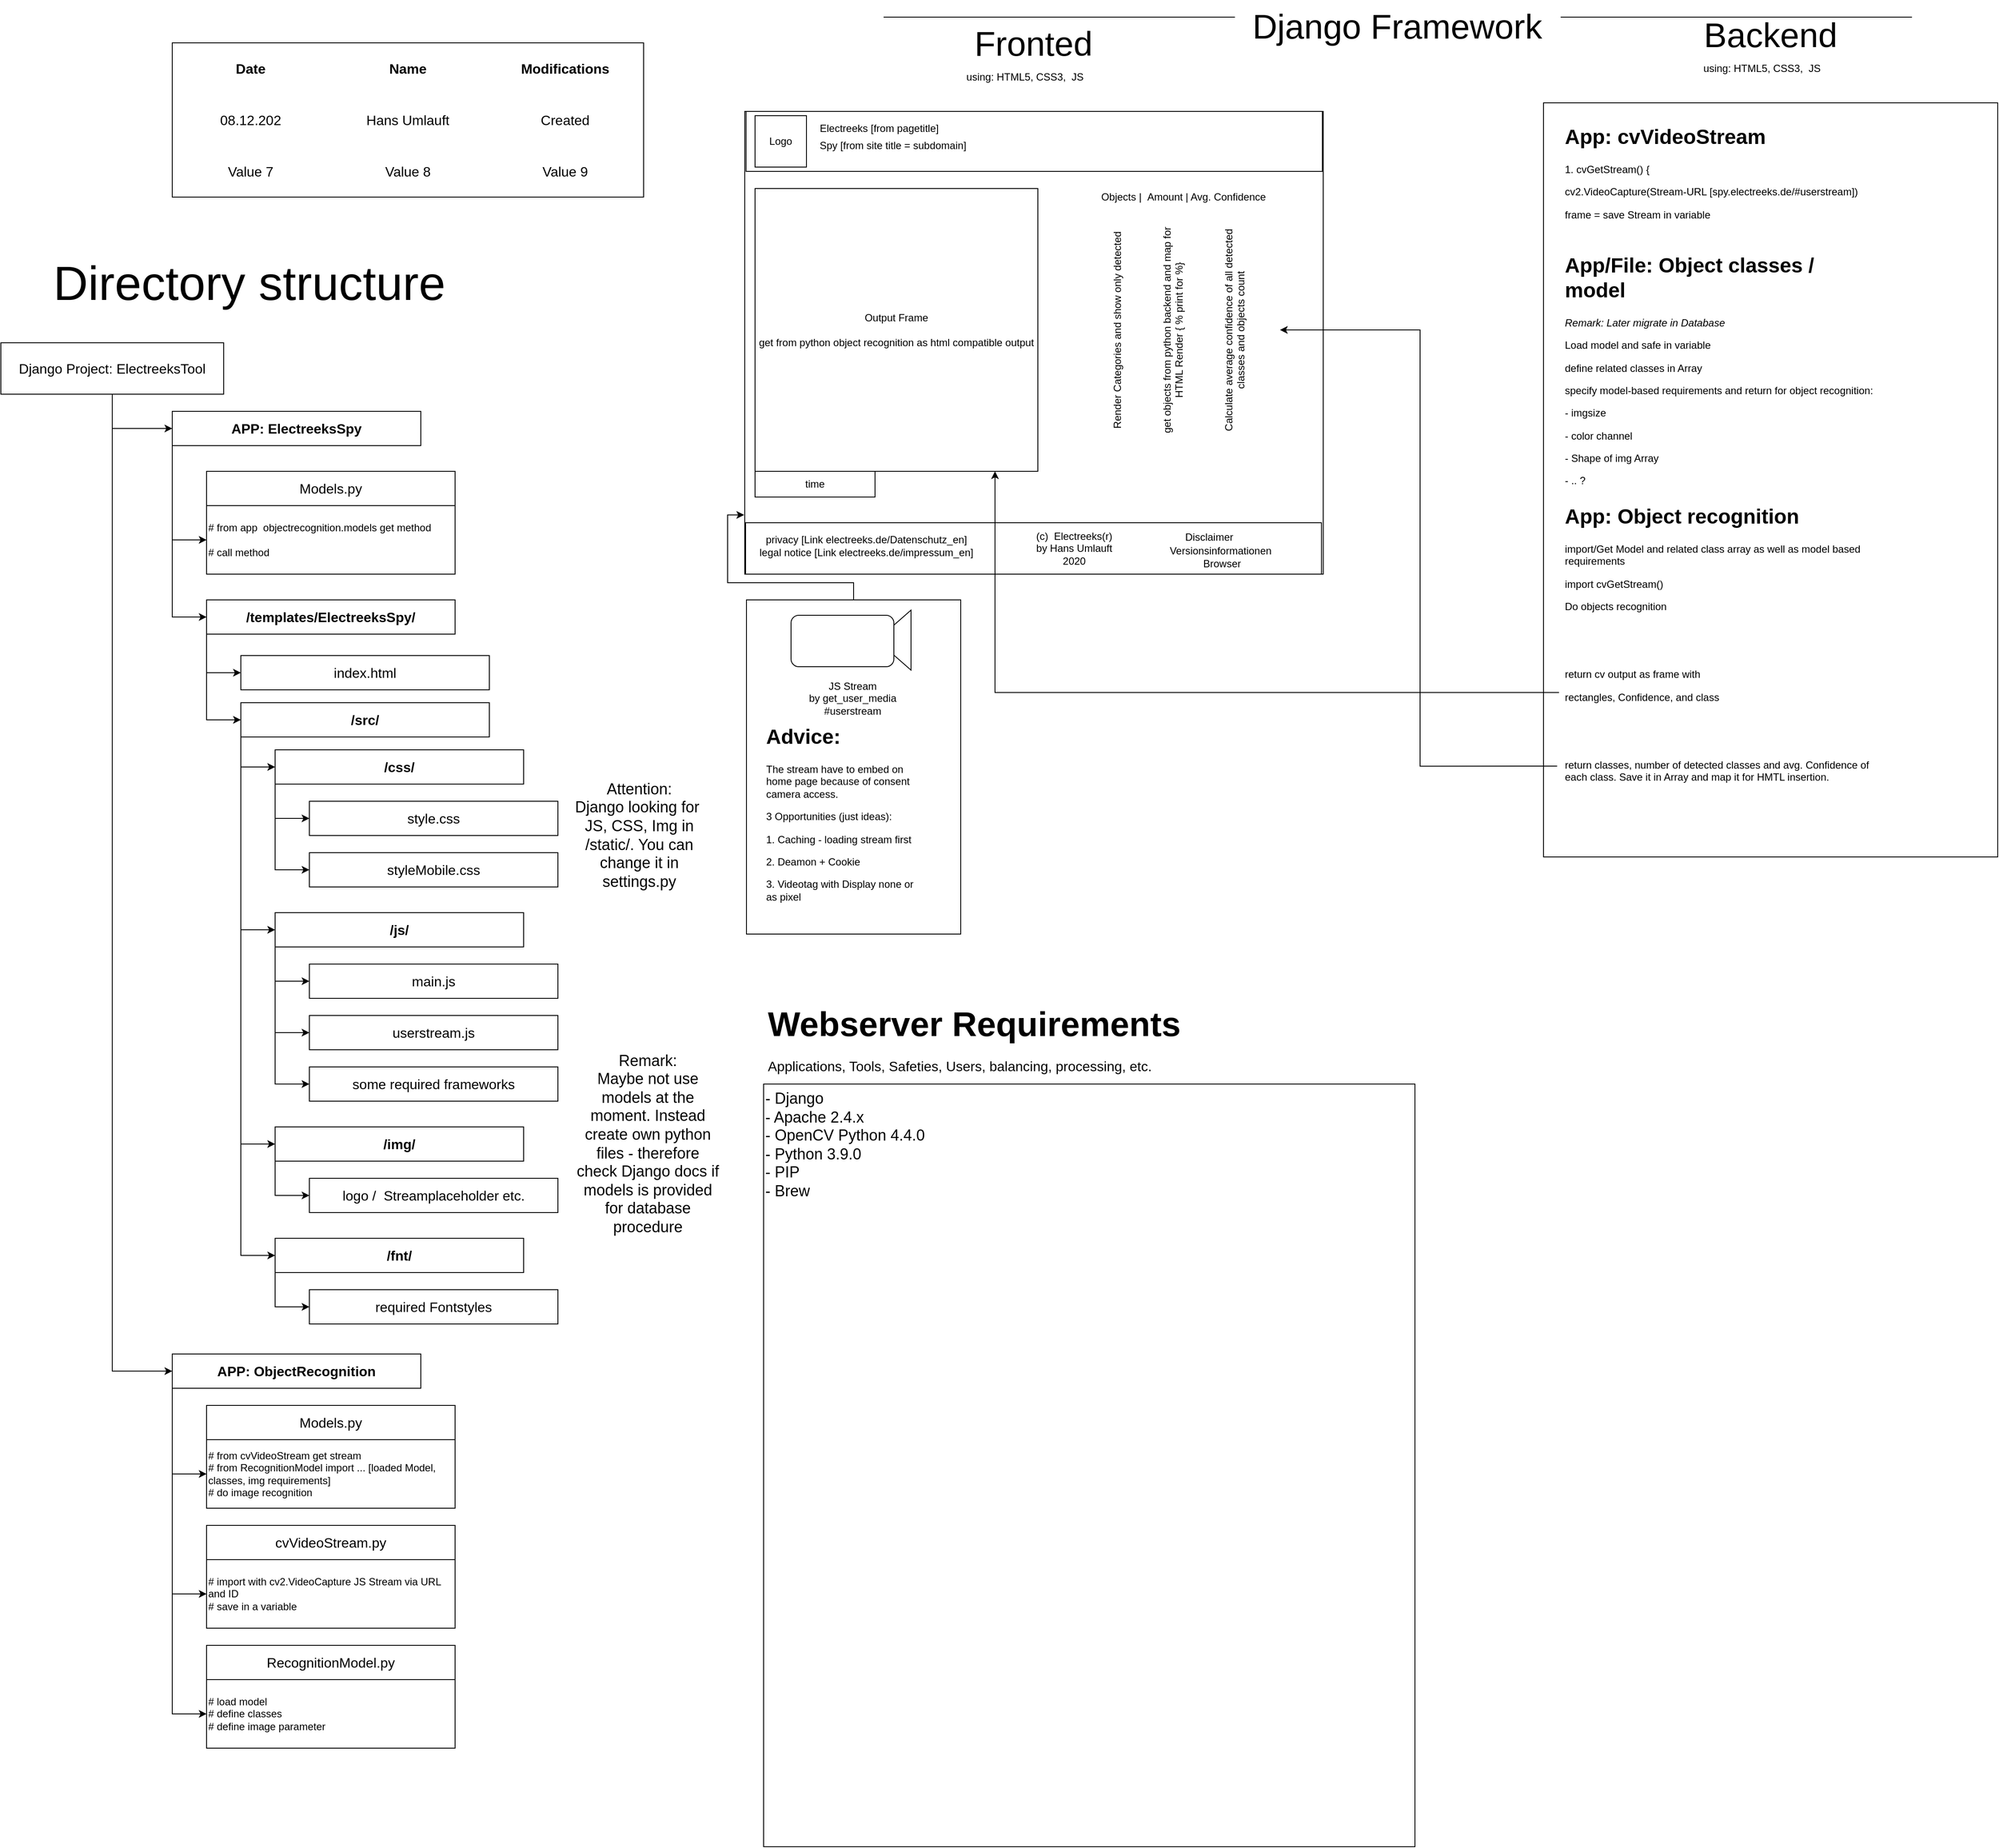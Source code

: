<mxfile version="13.10.9" type="gitlab">
  <diagram id="gCtRltX2zBlE8-tqLiqz" name="Chart_Frontend_Backend">
    <mxGraphModel dx="2160" dy="937" grid="1" gridSize="10" guides="1" tooltips="1" connect="1" arrows="1" fold="1" page="1" pageScale="1" pageWidth="850" pageHeight="1100" math="0" shadow="0">
      <root>
        <mxCell id="0" />
        <mxCell id="1" parent="0" />
        <mxCell id="6mEV-eRLMB2JvA0w7fUY-2" value="" style="rounded=0;whiteSpace=wrap;html=1;" parent="1" vertex="1">
          <mxGeometry x="68" y="130" width="675" height="540" as="geometry" />
        </mxCell>
        <mxCell id="6mEV-eRLMB2JvA0w7fUY-3" value="Fronted" style="text;html=1;strokeColor=none;fillColor=none;align=center;verticalAlign=middle;whiteSpace=wrap;rounded=0;fontSize=40;" parent="1" vertex="1">
          <mxGeometry x="290" y="20" width="230" height="60" as="geometry" />
        </mxCell>
        <mxCell id="6mEV-eRLMB2JvA0w7fUY-5" value="using: HTML5, CSS3, &amp;nbsp;JS" style="text;html=1;strokeColor=none;fillColor=none;align=center;verticalAlign=middle;whiteSpace=wrap;rounded=0;fontSize=12;" parent="1" vertex="1">
          <mxGeometry x="290" y="80" width="210" height="20" as="geometry" />
        </mxCell>
        <mxCell id="6mEV-eRLMB2JvA0w7fUY-6" value="Output Frame&lt;br&gt;&lt;br&gt;get from python object recognition as html compatible output" style="whiteSpace=wrap;html=1;aspect=fixed;fontSize=12;" parent="1" vertex="1">
          <mxGeometry x="80" y="220" width="330" height="330" as="geometry" />
        </mxCell>
        <mxCell id="6mEV-eRLMB2JvA0w7fUY-9" style="edgeStyle=orthogonalEdgeStyle;rounded=0;orthogonalLoop=1;jettySize=auto;html=1;exitX=0.5;exitY=1;exitDx=0;exitDy=0;fontSize=12;" parent="1" source="6mEV-eRLMB2JvA0w7fUY-2" target="6mEV-eRLMB2JvA0w7fUY-2" edge="1">
          <mxGeometry relative="1" as="geometry" />
        </mxCell>
        <mxCell id="6mEV-eRLMB2JvA0w7fUY-10" value="Objects | &amp;nbsp;Amount | Avg. Confidence" style="text;html=1;strokeColor=none;fillColor=none;align=center;verticalAlign=middle;whiteSpace=wrap;rounded=0;fontSize=12;" parent="1" vertex="1">
          <mxGeometry x="450" y="220" width="260" height="20" as="geometry" />
        </mxCell>
        <mxCell id="6mEV-eRLMB2JvA0w7fUY-11" value="" style="rounded=0;whiteSpace=wrap;html=1;fontSize=12;" parent="1" vertex="1">
          <mxGeometry x="69.5" y="130" width="672.5" height="70" as="geometry" />
        </mxCell>
        <mxCell id="6mEV-eRLMB2JvA0w7fUY-12" value="Logo" style="rounded=0;whiteSpace=wrap;html=1;fontSize=12;" parent="1" vertex="1">
          <mxGeometry x="80" y="135" width="60" height="60" as="geometry" />
        </mxCell>
        <mxCell id="6mEV-eRLMB2JvA0w7fUY-13" value="Electreeks [from pagetitle]" style="text;html=1;strokeColor=none;fillColor=none;align=center;verticalAlign=middle;whiteSpace=wrap;rounded=0;fontSize=12;" parent="1" vertex="1">
          <mxGeometry x="140" y="140" width="170" height="20" as="geometry" />
        </mxCell>
        <mxCell id="6mEV-eRLMB2JvA0w7fUY-14" value="Spy [from site title = subdomain]" style="text;html=1;strokeColor=none;fillColor=none;align=center;verticalAlign=middle;whiteSpace=wrap;rounded=0;fontSize=12;" parent="1" vertex="1">
          <mxGeometry x="151" y="160" width="180" height="20" as="geometry" />
        </mxCell>
        <mxCell id="6mEV-eRLMB2JvA0w7fUY-15" value="time" style="rounded=0;whiteSpace=wrap;html=1;fontSize=12;" parent="1" vertex="1">
          <mxGeometry x="80" y="550" width="140" height="30" as="geometry" />
        </mxCell>
        <mxCell id="6mEV-eRLMB2JvA0w7fUY-16" value="" style="rounded=0;whiteSpace=wrap;html=1;fontSize=12;" parent="1" vertex="1">
          <mxGeometry x="69" y="610" width="672" height="60" as="geometry" />
        </mxCell>
        <mxCell id="6mEV-eRLMB2JvA0w7fUY-17" value="Disclaimer" style="text;html=1;strokeColor=none;fillColor=none;align=center;verticalAlign=middle;whiteSpace=wrap;rounded=0;fontSize=12;" parent="1" vertex="1">
          <mxGeometry x="570" y="617" width="80" height="20" as="geometry" />
        </mxCell>
        <mxCell id="6mEV-eRLMB2JvA0w7fUY-18" value="privacy [Link electreeks.de/Datenschutz_en]&lt;br&gt;legal notice [Link electreeks.de/impressum_en]" style="text;html=1;strokeColor=none;fillColor=none;align=center;verticalAlign=middle;whiteSpace=wrap;rounded=0;fontSize=12;" parent="1" vertex="1">
          <mxGeometry x="80" y="617" width="260" height="40" as="geometry" />
        </mxCell>
        <mxCell id="6mEV-eRLMB2JvA0w7fUY-19" value="(c) &amp;nbsp;Electreeks(r)&lt;br&gt;by Hans Umlauft&lt;br&gt;2020" style="text;html=1;strokeColor=none;fillColor=none;align=center;verticalAlign=middle;whiteSpace=wrap;rounded=0;fontSize=12;" parent="1" vertex="1">
          <mxGeometry x="385" y="620" width="135" height="40" as="geometry" />
        </mxCell>
        <mxCell id="6mEV-eRLMB2JvA0w7fUY-26" style="edgeStyle=orthogonalEdgeStyle;rounded=0;orthogonalLoop=1;jettySize=auto;html=1;fontSize=12;entryX=-0.001;entryY=0.872;entryDx=0;entryDy=0;entryPerimeter=0;" parent="1" source="6mEV-eRLMB2JvA0w7fUY-20" target="6mEV-eRLMB2JvA0w7fUY-2" edge="1">
          <mxGeometry relative="1" as="geometry">
            <mxPoint x="60" y="590" as="targetPoint" />
          </mxGeometry>
        </mxCell>
        <mxCell id="6mEV-eRLMB2JvA0w7fUY-20" value="" style="rounded=0;whiteSpace=wrap;html=1;fontSize=12;" parent="1" vertex="1">
          <mxGeometry x="70" y="700" width="250" height="390" as="geometry" />
        </mxCell>
        <mxCell id="6mEV-eRLMB2JvA0w7fUY-23" value="" style="triangle;whiteSpace=wrap;html=1;fontSize=12;rotation=-180;" parent="1" vertex="1">
          <mxGeometry x="222" y="712" width="40" height="70" as="geometry" />
        </mxCell>
        <mxCell id="6mEV-eRLMB2JvA0w7fUY-22" value="" style="rounded=1;whiteSpace=wrap;html=1;fontSize=12;" parent="1" vertex="1">
          <mxGeometry x="122" y="718" width="120" height="60" as="geometry" />
        </mxCell>
        <mxCell id="6mEV-eRLMB2JvA0w7fUY-24" value="JS Stream&lt;br&gt;by get_user_media&lt;br&gt;#userstream" style="text;html=1;strokeColor=none;fillColor=none;align=center;verticalAlign=middle;whiteSpace=wrap;rounded=0;fontSize=12;" parent="1" vertex="1">
          <mxGeometry x="110" y="790" width="168" height="50" as="geometry" />
        </mxCell>
        <mxCell id="6mEV-eRLMB2JvA0w7fUY-25" value="Versionsinformationen&amp;nbsp;&lt;br&gt;Browser" style="text;html=1;strokeColor=none;fillColor=none;align=center;verticalAlign=middle;whiteSpace=wrap;rounded=0;fontSize=12;" parent="1" vertex="1">
          <mxGeometry x="540" y="640" width="170" height="20" as="geometry" />
        </mxCell>
        <mxCell id="6mEV-eRLMB2JvA0w7fUY-27" value="&lt;h1&gt;Advice:&lt;/h1&gt;&lt;p&gt;The stream have to embed on home page because of consent camera access.&amp;nbsp;&lt;/p&gt;&lt;p&gt;3 Opportunities (just ideas):&lt;/p&gt;&lt;p&gt;1. Caching - loading stream first&lt;/p&gt;&lt;p&gt;2. Deamon + Cookie&lt;/p&gt;&lt;p&gt;3. Videotag with Display none or as pixel&lt;/p&gt;&lt;p&gt;&lt;br&gt;&lt;/p&gt;" style="text;html=1;strokeColor=none;fillColor=none;spacing=5;spacingTop=-20;whiteSpace=wrap;overflow=hidden;rounded=0;fontSize=12;" parent="1" vertex="1">
          <mxGeometry x="88" y="840" width="190" height="240" as="geometry" />
        </mxCell>
        <mxCell id="6mEV-eRLMB2JvA0w7fUY-29" value="Render Categories and show only detected&lt;br&gt;&lt;br&gt;&lt;br&gt;&lt;br&gt;get objects from python backend and map for HTML Render { % print for %}&lt;br&gt;&lt;br&gt;&lt;br&gt;&lt;br&gt;Calculate average confidence of all detected classes and objects count" style="text;html=1;strokeColor=none;fillColor=none;align=center;verticalAlign=middle;whiteSpace=wrap;rounded=0;fontSize=12;rotation=-90;" parent="1" vertex="1">
          <mxGeometry x="440" y="267.5" width="270" height="235" as="geometry" />
        </mxCell>
        <mxCell id="6mEV-eRLMB2JvA0w7fUY-30" value="" style="rounded=0;whiteSpace=wrap;html=1;fontSize=12;" parent="1" vertex="1">
          <mxGeometry x="1000" y="120" width="530" height="880" as="geometry" />
        </mxCell>
        <mxCell id="6mEV-eRLMB2JvA0w7fUY-31" value="&lt;h1&gt;App: cvVideoStream&lt;/h1&gt;&lt;p&gt;1. cvGetStream() {&lt;/p&gt;&lt;p&gt;cv2.VideoCapture(Stream-URL [spy.electreeks.de/#userstream])&lt;/p&gt;&lt;p&gt;frame = save Stream in variable&amp;nbsp;&lt;/p&gt;" style="text;html=1;strokeColor=none;fillColor=none;spacing=5;spacingTop=-20;whiteSpace=wrap;overflow=hidden;rounded=0;fontSize=12;" parent="1" vertex="1">
          <mxGeometry x="1020" y="140" width="500" height="130" as="geometry" />
        </mxCell>
        <mxCell id="6mEV-eRLMB2JvA0w7fUY-32" value="Backend" style="text;html=1;strokeColor=none;fillColor=none;align=center;verticalAlign=middle;whiteSpace=wrap;rounded=0;fontSize=40;" parent="1" vertex="1">
          <mxGeometry x="1150" y="10" width="230" height="60" as="geometry" />
        </mxCell>
        <mxCell id="6mEV-eRLMB2JvA0w7fUY-33" value="using: HTML5, CSS3, &amp;nbsp;JS" style="text;html=1;strokeColor=none;fillColor=none;align=center;verticalAlign=middle;whiteSpace=wrap;rounded=0;fontSize=12;" parent="1" vertex="1">
          <mxGeometry x="1150" y="70" width="210" height="20" as="geometry" />
        </mxCell>
        <mxCell id="6mEV-eRLMB2JvA0w7fUY-36" style="edgeStyle=orthogonalEdgeStyle;rounded=0;orthogonalLoop=1;jettySize=auto;html=1;exitX=-0.005;exitY=0.668;exitDx=0;exitDy=0;fontSize=12;exitPerimeter=0;" parent="1" source="6mEV-eRLMB2JvA0w7fUY-34" edge="1">
          <mxGeometry relative="1" as="geometry">
            <mxPoint x="360" y="550" as="targetPoint" />
            <Array as="points">
              <mxPoint x="360" y="808" />
              <mxPoint x="360" y="550" />
            </Array>
          </mxGeometry>
        </mxCell>
        <mxCell id="6mEV-eRLMB2JvA0w7fUY-37" style="edgeStyle=orthogonalEdgeStyle;rounded=0;orthogonalLoop=1;jettySize=auto;html=1;exitX=-0.011;exitY=0.923;exitDx=0;exitDy=0;entryX=0.5;entryY=1;entryDx=0;entryDy=0;fontSize=12;exitPerimeter=0;" parent="1" source="6mEV-eRLMB2JvA0w7fUY-34" target="6mEV-eRLMB2JvA0w7fUY-29" edge="1">
          <mxGeometry relative="1" as="geometry">
            <Array as="points">
              <mxPoint x="856" y="894" />
              <mxPoint x="856" y="385" />
            </Array>
          </mxGeometry>
        </mxCell>
        <mxCell id="6mEV-eRLMB2JvA0w7fUY-34" value="&lt;h1&gt;App: Object recognition&lt;/h1&gt;&lt;p&gt;import/Get Model and related class array as well as model based requirements&lt;/p&gt;&lt;p&gt;import cvGetStream()&lt;/p&gt;&lt;p&gt;Do objects recognition&lt;/p&gt;&lt;p&gt;&lt;br&gt;&lt;/p&gt;&lt;p&gt;&lt;br&gt;&lt;/p&gt;&lt;p&gt;return cv output as frame with&amp;nbsp;&lt;/p&gt;&lt;p&gt;rectangles, Confidence, and class&lt;/p&gt;&lt;p&gt;&lt;br&gt;&lt;/p&gt;&lt;p&gt;&lt;br&gt;&lt;/p&gt;&lt;p&gt;return classes, number of detected classes and avg. Confidence of each class. Save it in Array and map it for HMTL insertion.&amp;nbsp;&lt;/p&gt;" style="text;html=1;strokeColor=none;fillColor=none;spacing=5;spacingTop=-20;whiteSpace=wrap;overflow=hidden;rounded=0;fontSize=12;" parent="1" vertex="1">
          <mxGeometry x="1020" y="583" width="370" height="337" as="geometry" />
        </mxCell>
        <mxCell id="6mEV-eRLMB2JvA0w7fUY-35" value="&lt;h1&gt;App/File: Object classes / model&lt;/h1&gt;&lt;p&gt;&lt;i&gt;Remark: Later migrate in Database&lt;/i&gt;&lt;/p&gt;&lt;p&gt;Load model and safe in variable&amp;nbsp;&lt;/p&gt;&lt;p&gt;define related classes in Array&lt;/p&gt;&lt;p&gt;specify model-based requirements and return for object recognition:&lt;/p&gt;&lt;p&gt;- imgsize&lt;/p&gt;&lt;p&gt;- color channel&lt;/p&gt;&lt;p&gt;- Shape of img Array&lt;/p&gt;&lt;p&gt;- .. ?&amp;nbsp;&lt;/p&gt;" style="text;html=1;strokeColor=none;fillColor=none;spacing=5;spacingTop=-20;whiteSpace=wrap;overflow=hidden;rounded=0;fontSize=12;" parent="1" vertex="1">
          <mxGeometry x="1020" y="290" width="370" height="310" as="geometry" />
        </mxCell>
        <mxCell id="6mEV-eRLMB2JvA0w7fUY-38" value="" style="shape=table;html=1;whiteSpace=wrap;startSize=0;container=1;collapsible=0;childLayout=tableLayout;columnLines=0;rowLines=0;fontSize=17;" parent="1" vertex="1">
          <mxGeometry x="-600" y="50" width="550" height="180" as="geometry" />
        </mxCell>
        <mxCell id="6mEV-eRLMB2JvA0w7fUY-39" value="" style="shape=partialRectangle;html=1;whiteSpace=wrap;collapsible=0;dropTarget=0;pointerEvents=0;fillColor=none;top=0;left=0;bottom=0;right=0;points=[[0,0.5],[1,0.5]];portConstraint=eastwest;" parent="6mEV-eRLMB2JvA0w7fUY-38" vertex="1">
          <mxGeometry width="550" height="60" as="geometry" />
        </mxCell>
        <mxCell id="6mEV-eRLMB2JvA0w7fUY-40" value="Date" style="shape=partialRectangle;html=1;whiteSpace=wrap;connectable=0;fillColor=none;top=0;left=0;bottom=0;right=0;overflow=hidden;fontSize=16;fontStyle=1" parent="6mEV-eRLMB2JvA0w7fUY-39" vertex="1">
          <mxGeometry width="183" height="60" as="geometry" />
        </mxCell>
        <mxCell id="6mEV-eRLMB2JvA0w7fUY-41" value="Name" style="shape=partialRectangle;html=1;whiteSpace=wrap;connectable=0;fillColor=none;top=0;left=0;bottom=0;right=0;overflow=hidden;fontSize=16;fontStyle=1" parent="6mEV-eRLMB2JvA0w7fUY-39" vertex="1">
          <mxGeometry x="183" width="184" height="60" as="geometry" />
        </mxCell>
        <mxCell id="6mEV-eRLMB2JvA0w7fUY-42" value="Modifications" style="shape=partialRectangle;html=1;whiteSpace=wrap;connectable=0;fillColor=none;top=0;left=0;bottom=0;right=0;overflow=hidden;fontSize=16;fontStyle=1" parent="6mEV-eRLMB2JvA0w7fUY-39" vertex="1">
          <mxGeometry x="367" width="183" height="60" as="geometry" />
        </mxCell>
        <mxCell id="6mEV-eRLMB2JvA0w7fUY-43" value="" style="shape=partialRectangle;html=1;whiteSpace=wrap;collapsible=0;dropTarget=0;pointerEvents=0;fillColor=none;top=0;left=0;bottom=0;right=0;points=[[0,0.5],[1,0.5]];portConstraint=eastwest;" parent="6mEV-eRLMB2JvA0w7fUY-38" vertex="1">
          <mxGeometry y="60" width="550" height="60" as="geometry" />
        </mxCell>
        <mxCell id="6mEV-eRLMB2JvA0w7fUY-44" value="08.12.202" style="shape=partialRectangle;html=1;whiteSpace=wrap;connectable=0;fillColor=none;top=0;left=0;bottom=0;right=0;overflow=hidden;fontSize=16;" parent="6mEV-eRLMB2JvA0w7fUY-43" vertex="1">
          <mxGeometry width="183" height="60" as="geometry" />
        </mxCell>
        <mxCell id="6mEV-eRLMB2JvA0w7fUY-45" value="Hans Umlauft" style="shape=partialRectangle;html=1;whiteSpace=wrap;connectable=0;fillColor=none;top=0;left=0;bottom=0;right=0;overflow=hidden;fontSize=16;" parent="6mEV-eRLMB2JvA0w7fUY-43" vertex="1">
          <mxGeometry x="183" width="184" height="60" as="geometry" />
        </mxCell>
        <mxCell id="6mEV-eRLMB2JvA0w7fUY-46" value="Created" style="shape=partialRectangle;html=1;whiteSpace=wrap;connectable=0;fillColor=none;top=0;left=0;bottom=0;right=0;overflow=hidden;fontSize=16;" parent="6mEV-eRLMB2JvA0w7fUY-43" vertex="1">
          <mxGeometry x="367" width="183" height="60" as="geometry" />
        </mxCell>
        <mxCell id="6mEV-eRLMB2JvA0w7fUY-47" value="" style="shape=partialRectangle;html=1;whiteSpace=wrap;collapsible=0;dropTarget=0;pointerEvents=0;fillColor=none;top=0;left=0;bottom=0;right=0;points=[[0,0.5],[1,0.5]];portConstraint=eastwest;" parent="6mEV-eRLMB2JvA0w7fUY-38" vertex="1">
          <mxGeometry y="120" width="550" height="60" as="geometry" />
        </mxCell>
        <mxCell id="6mEV-eRLMB2JvA0w7fUY-48" value="Value 7" style="shape=partialRectangle;html=1;whiteSpace=wrap;connectable=0;fillColor=none;top=0;left=0;bottom=0;right=0;overflow=hidden;fontSize=16;" parent="6mEV-eRLMB2JvA0w7fUY-47" vertex="1">
          <mxGeometry width="183" height="60" as="geometry" />
        </mxCell>
        <mxCell id="6mEV-eRLMB2JvA0w7fUY-49" value="Value 8" style="shape=partialRectangle;html=1;whiteSpace=wrap;connectable=0;fillColor=none;top=0;left=0;bottom=0;right=0;overflow=hidden;fontSize=16;" parent="6mEV-eRLMB2JvA0w7fUY-47" vertex="1">
          <mxGeometry x="183" width="184" height="60" as="geometry" />
        </mxCell>
        <mxCell id="6mEV-eRLMB2JvA0w7fUY-50" value="Value 9" style="shape=partialRectangle;html=1;whiteSpace=wrap;connectable=0;fillColor=none;top=0;left=0;bottom=0;right=0;overflow=hidden;fontSize=16;" parent="6mEV-eRLMB2JvA0w7fUY-47" vertex="1">
          <mxGeometry x="367" width="183" height="60" as="geometry" />
        </mxCell>
        <mxCell id="6mEV-eRLMB2JvA0w7fUY-82" style="edgeStyle=orthogonalEdgeStyle;rounded=0;orthogonalLoop=1;jettySize=auto;html=1;exitX=0.5;exitY=1;exitDx=0;exitDy=0;entryX=0;entryY=0.5;entryDx=0;entryDy=0;fontSize=16;" parent="1" source="6mEV-eRLMB2JvA0w7fUY-52" target="6mEV-eRLMB2JvA0w7fUY-62" edge="1">
          <mxGeometry relative="1" as="geometry" />
        </mxCell>
        <mxCell id="6mEV-eRLMB2JvA0w7fUY-98" style="edgeStyle=orthogonalEdgeStyle;rounded=0;orthogonalLoop=1;jettySize=auto;html=1;exitX=0.5;exitY=1;exitDx=0;exitDy=0;fontSize=16;entryX=0;entryY=0.5;entryDx=0;entryDy=0;" parent="1" source="6mEV-eRLMB2JvA0w7fUY-52" target="6mEV-eRLMB2JvA0w7fUY-54" edge="1">
          <mxGeometry relative="1" as="geometry">
            <mxPoint x="-670" y="1510" as="targetPoint" />
          </mxGeometry>
        </mxCell>
        <mxCell id="6mEV-eRLMB2JvA0w7fUY-52" value="Django Project: ElectreeksTool" style="rounded=0;whiteSpace=wrap;html=1;fontSize=16;" parent="1" vertex="1">
          <mxGeometry x="-800" y="400" width="260" height="60" as="geometry" />
        </mxCell>
        <mxCell id="6mEV-eRLMB2JvA0w7fUY-53" value="Directory structure" style="text;html=1;strokeColor=none;fillColor=none;align=center;verticalAlign=middle;whiteSpace=wrap;rounded=0;fontSize=56;" parent="1" vertex="1">
          <mxGeometry x="-760" y="290" width="500" height="80" as="geometry" />
        </mxCell>
        <mxCell id="6mEV-eRLMB2JvA0w7fUY-103" style="edgeStyle=orthogonalEdgeStyle;rounded=0;orthogonalLoop=1;jettySize=auto;html=1;exitX=0;exitY=1;exitDx=0;exitDy=0;entryX=0;entryY=0.5;entryDx=0;entryDy=0;fontSize=18;" parent="1" source="6mEV-eRLMB2JvA0w7fUY-54" target="6mEV-eRLMB2JvA0w7fUY-59" edge="1">
          <mxGeometry relative="1" as="geometry" />
        </mxCell>
        <mxCell id="6mEV-eRLMB2JvA0w7fUY-104" style="edgeStyle=orthogonalEdgeStyle;rounded=0;orthogonalLoop=1;jettySize=auto;html=1;exitX=0;exitY=1;exitDx=0;exitDy=0;entryX=0;entryY=0.5;entryDx=0;entryDy=0;fontSize=18;" parent="1" source="6mEV-eRLMB2JvA0w7fUY-54" target="6mEV-eRLMB2JvA0w7fUY-61" edge="1">
          <mxGeometry relative="1" as="geometry" />
        </mxCell>
        <mxCell id="6mEV-eRLMB2JvA0w7fUY-106" style="edgeStyle=orthogonalEdgeStyle;rounded=0;orthogonalLoop=1;jettySize=auto;html=1;exitX=0;exitY=1;exitDx=0;exitDy=0;entryX=0;entryY=0.5;entryDx=0;entryDy=0;fontSize=18;" parent="1" source="6mEV-eRLMB2JvA0w7fUY-54" target="6mEV-eRLMB2JvA0w7fUY-58" edge="1">
          <mxGeometry relative="1" as="geometry" />
        </mxCell>
        <mxCell id="6mEV-eRLMB2JvA0w7fUY-54" value="APP: ObjectRecognition" style="rounded=0;whiteSpace=wrap;html=1;fontSize=16;fontStyle=1" parent="1" vertex="1">
          <mxGeometry x="-600" y="1580" width="290" height="40" as="geometry" />
        </mxCell>
        <mxCell id="6mEV-eRLMB2JvA0w7fUY-56" value="cvVideoStream.py" style="rounded=0;whiteSpace=wrap;html=1;fontSize=16;" parent="1" vertex="1">
          <mxGeometry x="-560" y="1780" width="290" height="40" as="geometry" />
        </mxCell>
        <mxCell id="6mEV-eRLMB2JvA0w7fUY-57" value="Models.py" style="rounded=0;whiteSpace=wrap;html=1;fontSize=16;" parent="1" vertex="1">
          <mxGeometry x="-560" y="1640" width="290" height="40" as="geometry" />
        </mxCell>
        <mxCell id="6mEV-eRLMB2JvA0w7fUY-58" value="# import with cv2.VideoCapture JS Stream via URL and ID&lt;br&gt;# save in a variable&lt;br&gt;" style="rounded=0;whiteSpace=wrap;html=1;fontSize=12;align=left;" parent="1" vertex="1">
          <mxGeometry x="-560" y="1820" width="290" height="80" as="geometry" />
        </mxCell>
        <mxCell id="6mEV-eRLMB2JvA0w7fUY-59" value="# from cvVideoStream get stream&lt;br&gt;# from RecognitionModel import ... [loaded Model, classes, img requirements]&lt;br&gt;# do image recognition&amp;nbsp;" style="rounded=0;whiteSpace=wrap;html=1;fontSize=12;align=left;" parent="1" vertex="1">
          <mxGeometry x="-560" y="1680" width="290" height="80" as="geometry" />
        </mxCell>
        <mxCell id="6mEV-eRLMB2JvA0w7fUY-60" value="RecognitionModel.py" style="rounded=0;whiteSpace=wrap;html=1;fontSize=16;" parent="1" vertex="1">
          <mxGeometry x="-560" y="1920" width="290" height="40" as="geometry" />
        </mxCell>
        <mxCell id="6mEV-eRLMB2JvA0w7fUY-61" value="# load model&lt;br&gt;# define classes&lt;br&gt;# define image parameter" style="rounded=0;whiteSpace=wrap;html=1;fontSize=12;align=left;" parent="1" vertex="1">
          <mxGeometry x="-560" y="1960" width="290" height="80" as="geometry" />
        </mxCell>
        <mxCell id="6mEV-eRLMB2JvA0w7fUY-83" style="edgeStyle=orthogonalEdgeStyle;rounded=0;orthogonalLoop=1;jettySize=auto;html=1;exitX=0;exitY=1;exitDx=0;exitDy=0;entryX=0;entryY=0.5;entryDx=0;entryDy=0;fontSize=16;" parent="1" source="6mEV-eRLMB2JvA0w7fUY-62" target="6mEV-eRLMB2JvA0w7fUY-64" edge="1">
          <mxGeometry relative="1" as="geometry" />
        </mxCell>
        <mxCell id="6mEV-eRLMB2JvA0w7fUY-84" style="edgeStyle=orthogonalEdgeStyle;rounded=0;orthogonalLoop=1;jettySize=auto;html=1;exitX=0;exitY=1;exitDx=0;exitDy=0;entryX=0;entryY=0.5;entryDx=0;entryDy=0;fontSize=16;" parent="1" source="6mEV-eRLMB2JvA0w7fUY-62" target="6mEV-eRLMB2JvA0w7fUY-66" edge="1">
          <mxGeometry relative="1" as="geometry" />
        </mxCell>
        <mxCell id="6mEV-eRLMB2JvA0w7fUY-62" value="APP: ElectreeksSpy" style="rounded=0;whiteSpace=wrap;html=1;fontSize=16;fontStyle=1" parent="1" vertex="1">
          <mxGeometry x="-600" y="480" width="290" height="40" as="geometry" />
        </mxCell>
        <mxCell id="6mEV-eRLMB2JvA0w7fUY-63" value="Models.py" style="rounded=0;whiteSpace=wrap;html=1;fontSize=16;" parent="1" vertex="1">
          <mxGeometry x="-560" y="550" width="290" height="40" as="geometry" />
        </mxCell>
        <mxCell id="6mEV-eRLMB2JvA0w7fUY-64" value="# from app &amp;nbsp;objectrecognition.models get method&lt;br&gt;&lt;br&gt;# call method" style="rounded=0;whiteSpace=wrap;html=1;fontSize=12;align=left;" parent="1" vertex="1">
          <mxGeometry x="-560" y="590" width="290" height="80" as="geometry" />
        </mxCell>
        <mxCell id="6mEV-eRLMB2JvA0w7fUY-85" style="edgeStyle=orthogonalEdgeStyle;rounded=0;orthogonalLoop=1;jettySize=auto;html=1;exitX=0;exitY=1;exitDx=0;exitDy=0;entryX=0;entryY=0.5;entryDx=0;entryDy=0;fontSize=16;" parent="1" source="6mEV-eRLMB2JvA0w7fUY-66" target="6mEV-eRLMB2JvA0w7fUY-67" edge="1">
          <mxGeometry relative="1" as="geometry" />
        </mxCell>
        <mxCell id="6mEV-eRLMB2JvA0w7fUY-86" style="edgeStyle=orthogonalEdgeStyle;rounded=0;orthogonalLoop=1;jettySize=auto;html=1;exitX=0;exitY=1;exitDx=0;exitDy=0;entryX=0;entryY=0.5;entryDx=0;entryDy=0;fontSize=16;" parent="1" source="6mEV-eRLMB2JvA0w7fUY-66" target="6mEV-eRLMB2JvA0w7fUY-68" edge="1">
          <mxGeometry relative="1" as="geometry" />
        </mxCell>
        <mxCell id="6mEV-eRLMB2JvA0w7fUY-66" value="/templates/ElectreeksSpy/" style="rounded=0;whiteSpace=wrap;html=1;fontSize=16;fontStyle=1" parent="1" vertex="1">
          <mxGeometry x="-560" y="700" width="290" height="40" as="geometry" />
        </mxCell>
        <mxCell id="6mEV-eRLMB2JvA0w7fUY-67" value="index.html" style="rounded=0;whiteSpace=wrap;html=1;fontSize=16;" parent="1" vertex="1">
          <mxGeometry x="-520" y="765" width="290" height="40" as="geometry" />
        </mxCell>
        <mxCell id="6mEV-eRLMB2JvA0w7fUY-87" style="edgeStyle=orthogonalEdgeStyle;rounded=0;orthogonalLoop=1;jettySize=auto;html=1;exitX=0;exitY=1;exitDx=0;exitDy=0;entryX=0;entryY=0.5;entryDx=0;entryDy=0;fontSize=16;" parent="1" source="6mEV-eRLMB2JvA0w7fUY-68" target="6mEV-eRLMB2JvA0w7fUY-72" edge="1">
          <mxGeometry relative="1" as="geometry" />
        </mxCell>
        <mxCell id="6mEV-eRLMB2JvA0w7fUY-88" style="edgeStyle=orthogonalEdgeStyle;rounded=0;orthogonalLoop=1;jettySize=auto;html=1;exitX=0;exitY=1;exitDx=0;exitDy=0;entryX=0;entryY=0.5;entryDx=0;entryDy=0;fontSize=16;" parent="1" source="6mEV-eRLMB2JvA0w7fUY-68" target="6mEV-eRLMB2JvA0w7fUY-75" edge="1">
          <mxGeometry relative="1" as="geometry" />
        </mxCell>
        <mxCell id="6mEV-eRLMB2JvA0w7fUY-89" style="edgeStyle=orthogonalEdgeStyle;rounded=0;orthogonalLoop=1;jettySize=auto;html=1;exitX=0;exitY=1;exitDx=0;exitDy=0;entryX=0;entryY=0.5;entryDx=0;entryDy=0;fontSize=16;" parent="1" source="6mEV-eRLMB2JvA0w7fUY-68" target="6mEV-eRLMB2JvA0w7fUY-78" edge="1">
          <mxGeometry relative="1" as="geometry" />
        </mxCell>
        <mxCell id="6mEV-eRLMB2JvA0w7fUY-90" style="edgeStyle=orthogonalEdgeStyle;rounded=0;orthogonalLoop=1;jettySize=auto;html=1;exitX=0;exitY=1;exitDx=0;exitDy=0;entryX=0;entryY=0.5;entryDx=0;entryDy=0;fontSize=16;" parent="1" source="6mEV-eRLMB2JvA0w7fUY-68" target="6mEV-eRLMB2JvA0w7fUY-81" edge="1">
          <mxGeometry relative="1" as="geometry" />
        </mxCell>
        <mxCell id="6mEV-eRLMB2JvA0w7fUY-68" value="/src/" style="rounded=0;whiteSpace=wrap;html=1;fontSize=16;fontStyle=1" parent="1" vertex="1">
          <mxGeometry x="-520" y="820" width="290" height="40" as="geometry" />
        </mxCell>
        <mxCell id="6mEV-eRLMB2JvA0w7fUY-69" value="style.css" style="rounded=0;whiteSpace=wrap;html=1;fontSize=16;" parent="1" vertex="1">
          <mxGeometry x="-440" y="935" width="290" height="40" as="geometry" />
        </mxCell>
        <mxCell id="6mEV-eRLMB2JvA0w7fUY-70" value="styleMobile.css" style="rounded=0;whiteSpace=wrap;html=1;fontSize=16;" parent="1" vertex="1">
          <mxGeometry x="-440" y="995" width="290" height="40" as="geometry" />
        </mxCell>
        <mxCell id="6mEV-eRLMB2JvA0w7fUY-91" style="edgeStyle=orthogonalEdgeStyle;rounded=0;orthogonalLoop=1;jettySize=auto;html=1;exitX=0;exitY=1;exitDx=0;exitDy=0;entryX=0;entryY=0.5;entryDx=0;entryDy=0;fontSize=16;" parent="1" source="6mEV-eRLMB2JvA0w7fUY-72" target="6mEV-eRLMB2JvA0w7fUY-69" edge="1">
          <mxGeometry relative="1" as="geometry" />
        </mxCell>
        <mxCell id="6mEV-eRLMB2JvA0w7fUY-92" style="edgeStyle=orthogonalEdgeStyle;rounded=0;orthogonalLoop=1;jettySize=auto;html=1;exitX=0;exitY=1;exitDx=0;exitDy=0;entryX=0;entryY=0.5;entryDx=0;entryDy=0;fontSize=16;" parent="1" source="6mEV-eRLMB2JvA0w7fUY-72" target="6mEV-eRLMB2JvA0w7fUY-70" edge="1">
          <mxGeometry relative="1" as="geometry" />
        </mxCell>
        <mxCell id="6mEV-eRLMB2JvA0w7fUY-72" value="/css/" style="rounded=0;whiteSpace=wrap;html=1;fontSize=16;fontStyle=1" parent="1" vertex="1">
          <mxGeometry x="-480" y="875" width="290" height="40" as="geometry" />
        </mxCell>
        <mxCell id="6mEV-eRLMB2JvA0w7fUY-73" value="main.js" style="rounded=0;whiteSpace=wrap;html=1;fontSize=16;" parent="1" vertex="1">
          <mxGeometry x="-440" y="1125" width="290" height="40" as="geometry" />
        </mxCell>
        <mxCell id="6mEV-eRLMB2JvA0w7fUY-74" value="userstream.js" style="rounded=0;whiteSpace=wrap;html=1;fontSize=16;" parent="1" vertex="1">
          <mxGeometry x="-440" y="1185" width="290" height="40" as="geometry" />
        </mxCell>
        <mxCell id="6mEV-eRLMB2JvA0w7fUY-93" style="edgeStyle=orthogonalEdgeStyle;rounded=0;orthogonalLoop=1;jettySize=auto;html=1;exitX=0;exitY=1;exitDx=0;exitDy=0;entryX=0;entryY=0.5;entryDx=0;entryDy=0;fontSize=16;" parent="1" source="6mEV-eRLMB2JvA0w7fUY-75" target="6mEV-eRLMB2JvA0w7fUY-73" edge="1">
          <mxGeometry relative="1" as="geometry" />
        </mxCell>
        <mxCell id="6mEV-eRLMB2JvA0w7fUY-94" style="edgeStyle=orthogonalEdgeStyle;rounded=0;orthogonalLoop=1;jettySize=auto;html=1;exitX=0;exitY=1;exitDx=0;exitDy=0;entryX=0;entryY=0.5;entryDx=0;entryDy=0;fontSize=16;" parent="1" source="6mEV-eRLMB2JvA0w7fUY-75" target="6mEV-eRLMB2JvA0w7fUY-74" edge="1">
          <mxGeometry relative="1" as="geometry" />
        </mxCell>
        <mxCell id="6mEV-eRLMB2JvA0w7fUY-95" style="edgeStyle=orthogonalEdgeStyle;rounded=0;orthogonalLoop=1;jettySize=auto;html=1;exitX=0;exitY=1;exitDx=0;exitDy=0;entryX=0;entryY=0.5;entryDx=0;entryDy=0;fontSize=16;" parent="1" source="6mEV-eRLMB2JvA0w7fUY-75" target="6mEV-eRLMB2JvA0w7fUY-79" edge="1">
          <mxGeometry relative="1" as="geometry" />
        </mxCell>
        <mxCell id="6mEV-eRLMB2JvA0w7fUY-75" value="/js/" style="rounded=0;whiteSpace=wrap;html=1;fontSize=16;fontStyle=1" parent="1" vertex="1">
          <mxGeometry x="-480" y="1065" width="290" height="40" as="geometry" />
        </mxCell>
        <mxCell id="6mEV-eRLMB2JvA0w7fUY-76" value="logo / &amp;nbsp;Streamplaceholder etc." style="rounded=0;whiteSpace=wrap;html=1;fontSize=16;" parent="1" vertex="1">
          <mxGeometry x="-440" y="1375" width="290" height="40" as="geometry" />
        </mxCell>
        <mxCell id="6mEV-eRLMB2JvA0w7fUY-96" style="edgeStyle=orthogonalEdgeStyle;rounded=0;orthogonalLoop=1;jettySize=auto;html=1;exitX=0;exitY=1;exitDx=0;exitDy=0;entryX=0;entryY=0.5;entryDx=0;entryDy=0;fontSize=16;" parent="1" source="6mEV-eRLMB2JvA0w7fUY-78" target="6mEV-eRLMB2JvA0w7fUY-76" edge="1">
          <mxGeometry relative="1" as="geometry" />
        </mxCell>
        <mxCell id="6mEV-eRLMB2JvA0w7fUY-78" value="/img/" style="rounded=0;whiteSpace=wrap;html=1;fontSize=16;fontStyle=1" parent="1" vertex="1">
          <mxGeometry x="-480" y="1315" width="290" height="40" as="geometry" />
        </mxCell>
        <mxCell id="6mEV-eRLMB2JvA0w7fUY-79" value="some required frameworks" style="rounded=0;whiteSpace=wrap;html=1;fontSize=16;" parent="1" vertex="1">
          <mxGeometry x="-440" y="1245" width="290" height="40" as="geometry" />
        </mxCell>
        <mxCell id="6mEV-eRLMB2JvA0w7fUY-80" value="required Fontstyles" style="rounded=0;whiteSpace=wrap;html=1;fontSize=16;" parent="1" vertex="1">
          <mxGeometry x="-440" y="1505" width="290" height="40" as="geometry" />
        </mxCell>
        <mxCell id="6mEV-eRLMB2JvA0w7fUY-97" style="edgeStyle=orthogonalEdgeStyle;rounded=0;orthogonalLoop=1;jettySize=auto;html=1;exitX=0;exitY=1;exitDx=0;exitDy=0;entryX=0;entryY=0.5;entryDx=0;entryDy=0;fontSize=16;" parent="1" source="6mEV-eRLMB2JvA0w7fUY-81" target="6mEV-eRLMB2JvA0w7fUY-80" edge="1">
          <mxGeometry relative="1" as="geometry" />
        </mxCell>
        <mxCell id="6mEV-eRLMB2JvA0w7fUY-81" value="/fnt/" style="rounded=0;whiteSpace=wrap;html=1;fontSize=16;fontStyle=1" parent="1" vertex="1">
          <mxGeometry x="-480" y="1445" width="290" height="40" as="geometry" />
        </mxCell>
        <mxCell id="6mEV-eRLMB2JvA0w7fUY-100" value="- Django&lt;br&gt;- Apache 2.4.x&lt;br&gt;- OpenCV Python 4.4.0&lt;br&gt;- Python 3.9.0&lt;br&gt;- PIP&lt;br&gt;- Brew" style="rounded=0;whiteSpace=wrap;html=1;fontSize=18;align=left;labelPosition=center;verticalLabelPosition=middle;verticalAlign=top;" parent="1" vertex="1">
          <mxGeometry x="90" y="1265" width="760" height="890" as="geometry" />
        </mxCell>
        <mxCell id="6mEV-eRLMB2JvA0w7fUY-101" value="&lt;h1&gt;&lt;font style=&quot;font-size: 40px&quot;&gt;Webserver Requirements&lt;/font&gt;&lt;/h1&gt;&lt;p&gt;&lt;font size=&quot;3&quot;&gt;Applications, Tools, Safeties, Users, balancing, processing, etc.&lt;/font&gt;&lt;/p&gt;" style="text;html=1;strokeColor=none;fillColor=none;spacing=5;spacingTop=-20;whiteSpace=wrap;overflow=hidden;rounded=0;fontSize=12;align=left;" parent="1" vertex="1">
          <mxGeometry x="90" y="1165" width="500" height="100" as="geometry" />
        </mxCell>
        <mxCell id="6mEV-eRLMB2JvA0w7fUY-107" value="Remark:&lt;br&gt;Maybe not use models at the moment. Instead create own python files - therefore check Django docs if models is provided for database procedure" style="text;html=1;strokeColor=none;fillColor=none;align=center;verticalAlign=middle;whiteSpace=wrap;rounded=0;fontSize=18;" parent="1" vertex="1">
          <mxGeometry x="-130" y="1205" width="170" height="260" as="geometry" />
        </mxCell>
        <mxCell id="hAEXb8o8DPtwy2nxSKh4-1" value="Django Framework" style="text;html=1;strokeColor=none;fillColor=none;align=center;verticalAlign=middle;whiteSpace=wrap;rounded=0;fontSize=40;" vertex="1" parent="1">
          <mxGeometry x="630" width="399" height="60" as="geometry" />
        </mxCell>
        <mxCell id="hAEXb8o8DPtwy2nxSKh4-2" value="" style="endArrow=none;html=1;" edge="1" parent="1">
          <mxGeometry width="50" height="50" relative="1" as="geometry">
            <mxPoint x="230" y="20" as="sourcePoint" />
            <mxPoint x="640" y="20" as="targetPoint" />
          </mxGeometry>
        </mxCell>
        <mxCell id="hAEXb8o8DPtwy2nxSKh4-3" value="" style="endArrow=none;html=1;" edge="1" parent="1">
          <mxGeometry width="50" height="50" relative="1" as="geometry">
            <mxPoint x="1020" y="20" as="sourcePoint" />
            <mxPoint x="1430" y="20" as="targetPoint" />
          </mxGeometry>
        </mxCell>
        <mxCell id="hAEXb8o8DPtwy2nxSKh4-4" value="Attention:&lt;br&gt;Django looking for&amp;nbsp;&lt;br&gt;JS, CSS, Img in /static/. You can change it in settings.py" style="text;html=1;strokeColor=none;fillColor=none;align=center;verticalAlign=middle;whiteSpace=wrap;rounded=0;fontSize=18;" vertex="1" parent="1">
          <mxGeometry x="-140" y="845" width="170" height="260" as="geometry" />
        </mxCell>
      </root>
    </mxGraphModel>
  </diagram>
</mxfile>
